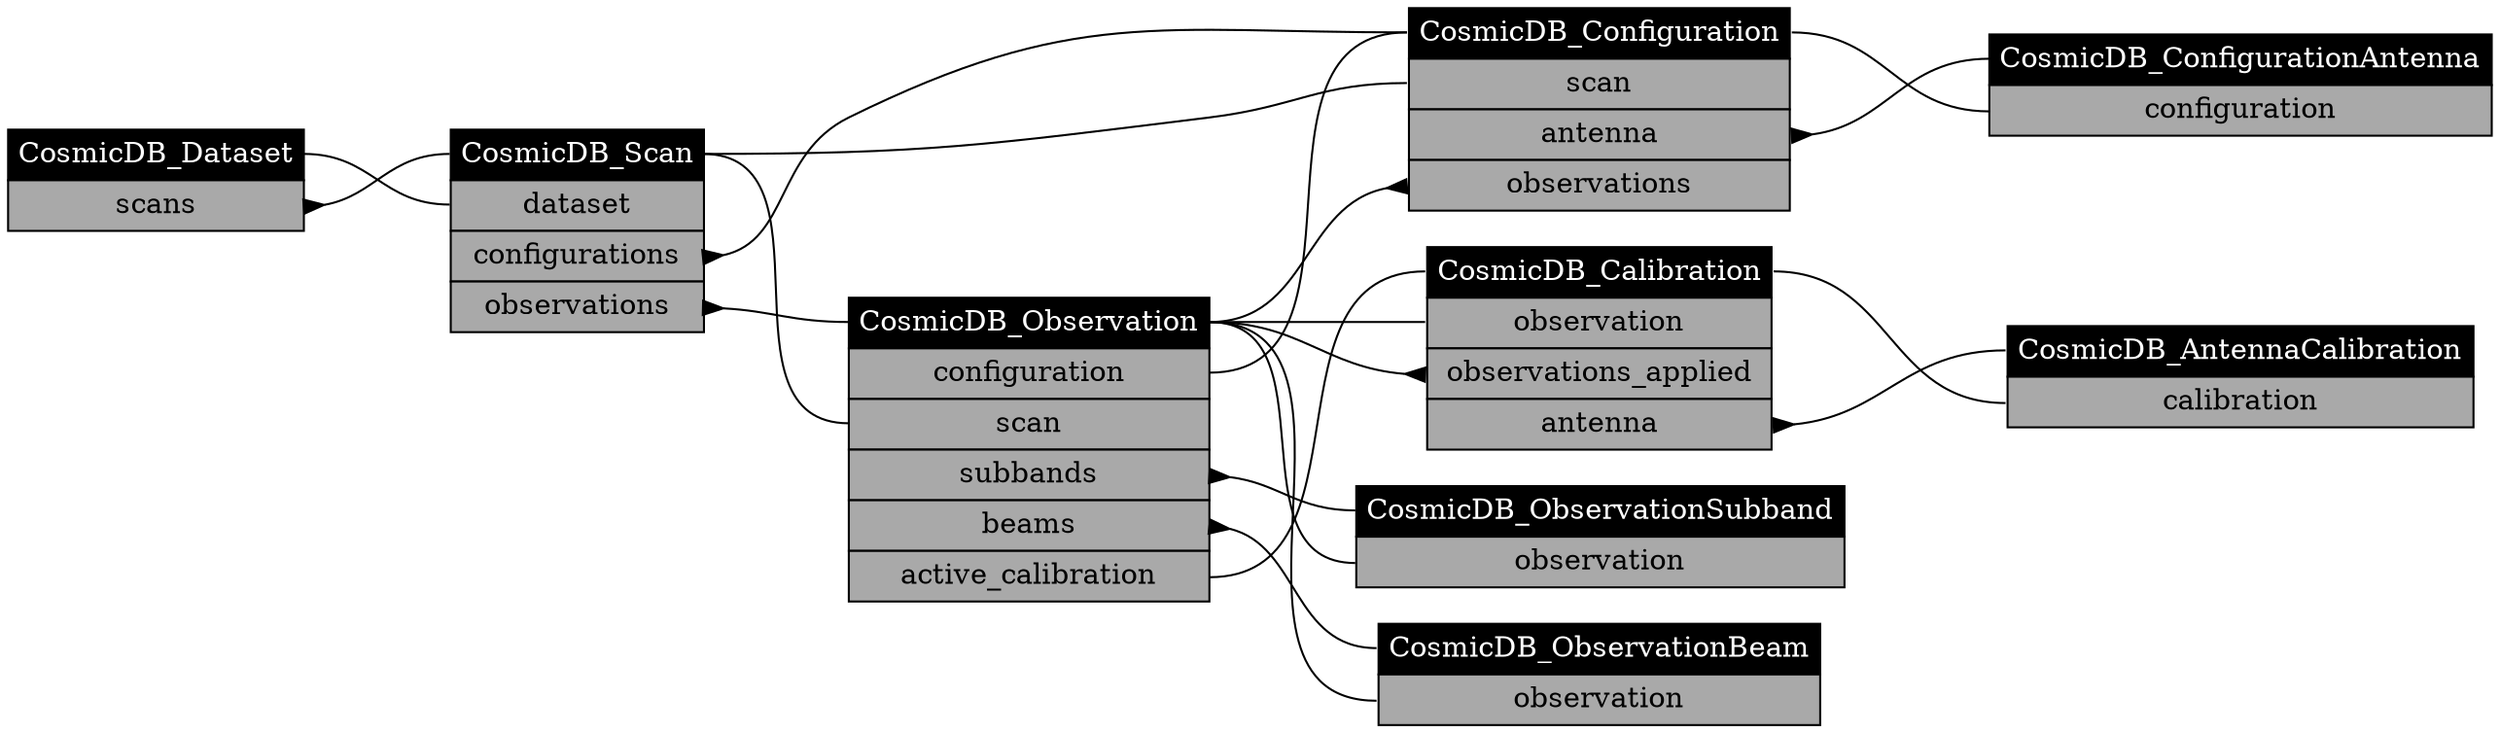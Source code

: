 digraph Operation_Entities {
layout=dot;
rankdir=LR;
ranksep="1.0";
CosmicDB_Dataset [label=<<table border="0" cellborder="1" cellspacing="0" cellpadding="4">
	<tr><td bgcolor="black" port="class"><font color="white">CosmicDB_Dataset</font></td></tr>
	<tr><td bgcolor="darkgrey" port="scans">scans</td></tr>
</table>>, shape=plain];
CosmicDB_Scan [label=<<table border="0" cellborder="1" cellspacing="0" cellpadding="4">
	<tr><td bgcolor="black" port="class"><font color="white">CosmicDB_Scan</font></td></tr>
	<tr><td bgcolor="darkgrey" port="dataset">dataset</td></tr>
	<tr><td bgcolor="darkgrey" port="configurations">configurations</td></tr>
	<tr><td bgcolor="darkgrey" port="observations">observations</td></tr>
</table>>, shape=plain];
CosmicDB_Configuration [label=<<table border="0" cellborder="1" cellspacing="0" cellpadding="4">
	<tr><td bgcolor="black" port="class"><font color="white">CosmicDB_Configuration</font></td></tr>
	<tr><td bgcolor="darkgrey" port="scan">scan</td></tr>
	<tr><td bgcolor="darkgrey" port="antenna">antenna</td></tr>
	<tr><td bgcolor="darkgrey" port="observations">observations</td></tr>
</table>>, shape=plain];
CosmicDB_ConfigurationAntenna [label=<<table border="0" cellborder="1" cellspacing="0" cellpadding="4">
	<tr><td bgcolor="black" port="class"><font color="white">CosmicDB_ConfigurationAntenna</font></td></tr>
	<tr><td bgcolor="darkgrey" port="configuration">configuration</td></tr>
</table>>, shape=plain];
CosmicDB_Calibration [label=<<table border="0" cellborder="1" cellspacing="0" cellpadding="4">
	<tr><td bgcolor="black" port="class"><font color="white">CosmicDB_Calibration</font></td></tr>
	<tr><td bgcolor="darkgrey" port="observation">observation</td></tr>
	<tr><td bgcolor="darkgrey" port="observations_applied">observations_applied</td></tr>
	<tr><td bgcolor="darkgrey" port="antenna">antenna</td></tr>
</table>>, shape=plain];
CosmicDB_AntennaCalibration [label=<<table border="0" cellborder="1" cellspacing="0" cellpadding="4">
	<tr><td bgcolor="black" port="class"><font color="white">CosmicDB_AntennaCalibration</font></td></tr>
	<tr><td bgcolor="darkgrey" port="calibration">calibration</td></tr>
</table>>, shape=plain];
CosmicDB_Observation [label=<<table border="0" cellborder="1" cellspacing="0" cellpadding="4">
	<tr><td bgcolor="black" port="class"><font color="white">CosmicDB_Observation</font></td></tr>
	<tr><td bgcolor="darkgrey" port="configuration">configuration</td></tr>
	<tr><td bgcolor="darkgrey" port="scan">scan</td></tr>
	<tr><td bgcolor="darkgrey" port="subbands">subbands</td></tr>
	<tr><td bgcolor="darkgrey" port="beams">beams</td></tr>
	<tr><td bgcolor="darkgrey" port="active_calibration">active_calibration</td></tr>
</table>>, shape=plain];
CosmicDB_ObservationSubband [label=<<table border="0" cellborder="1" cellspacing="0" cellpadding="4">
	<tr><td bgcolor="black" port="class"><font color="white">CosmicDB_ObservationSubband</font></td></tr>
	<tr><td bgcolor="darkgrey" port="observation">observation</td></tr>
</table>>, shape=plain];
CosmicDB_ObservationBeam [label=<<table border="0" cellborder="1" cellspacing="0" cellpadding="4">
	<tr><td bgcolor="black" port="class"><font color="white">CosmicDB_ObservationBeam</font></td></tr>
	<tr><td bgcolor="darkgrey" port="observation">observation</td></tr>
</table>>, shape=plain];
CosmicDB_Dataset:scans -> CosmicDB_Scan:class  [arrowtail=inv, dir=back];
CosmicDB_Scan:dataset -> CosmicDB_Dataset:class  [arrowtail=none, dir=back];
CosmicDB_Scan:configurations -> CosmicDB_Configuration:class  [arrowtail=inv, dir=back];
CosmicDB_Scan:observations -> CosmicDB_Observation:class  [arrowtail=inv, dir=back];
CosmicDB_Configuration:scan -> CosmicDB_Scan:class  [arrowtail=none, dir=back];
CosmicDB_Configuration:antenna -> CosmicDB_ConfigurationAntenna:class  [arrowtail=inv, dir=back];
CosmicDB_Configuration:observations -> CosmicDB_Observation:class  [arrowtail=inv, dir=back];
CosmicDB_ConfigurationAntenna:configuration -> CosmicDB_Configuration:class  [arrowtail=none, dir=back];
CosmicDB_Calibration:observation -> CosmicDB_Observation:class  [arrowtail=none, dir=back];
CosmicDB_Calibration:observations_applied -> CosmicDB_Observation:class  [arrowtail=inv, dir=back];
CosmicDB_Calibration:antenna -> CosmicDB_AntennaCalibration:class  [arrowtail=inv, dir=back];
CosmicDB_AntennaCalibration:calibration -> CosmicDB_Calibration:class  [arrowtail=none, dir=back];
CosmicDB_Observation:configuration -> CosmicDB_Configuration:class  [arrowtail=none, dir=back];
CosmicDB_Observation:scan -> CosmicDB_Scan:class  [arrowtail=none, dir=back];
CosmicDB_Observation:subbands -> CosmicDB_ObservationSubband:class  [arrowtail=inv, dir=back];
CosmicDB_Observation:beams -> CosmicDB_ObservationBeam:class  [arrowtail=inv, dir=back];
CosmicDB_Observation:active_calibration -> CosmicDB_Calibration:class  [arrowtail=none, dir=back];
CosmicDB_ObservationSubband:observation -> CosmicDB_Observation:class  [arrowtail=none, dir=back];
CosmicDB_ObservationBeam:observation -> CosmicDB_Observation:class  [arrowtail=none, dir=back];
}
